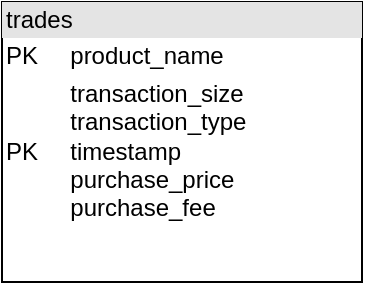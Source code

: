 <mxfile version="16.5.3" type="github">
  <diagram name="Page-1" id="9f46799a-70d6-7492-0946-bef42562c5a5">
    <mxGraphModel dx="1422" dy="752" grid="1" gridSize="10" guides="1" tooltips="1" connect="1" arrows="1" fold="1" page="1" pageScale="1" pageWidth="1100" pageHeight="850" background="none" math="0" shadow="0">
      <root>
        <mxCell id="0" />
        <mxCell id="1" parent="0" />
        <mxCell id="5zOA6MlZxXl9s9JO-522-14" value="&lt;div style=&quot;box-sizing: border-box ; width: 100% ; background: #e4e4e4 ; padding: 2px&quot;&gt;trades&lt;/div&gt;&lt;table style=&quot;width: 100% ; font-size: 1em&quot; cellspacing=&quot;0&quot; cellpadding=&quot;2&quot;&gt;&lt;tbody&gt;&lt;tr&gt;&lt;td&gt;PK&lt;/td&gt;&lt;td&gt;product_name&lt;/td&gt;&lt;/tr&gt;&lt;tr&gt;&lt;td&gt;PK&lt;br&gt;&lt;/td&gt;&lt;td&gt;transaction_size&lt;br&gt;transaction_type&lt;br&gt;timestamp&lt;br&gt;purchase_price&lt;br&gt;purchase_fee&lt;br&gt;&lt;/td&gt;&lt;/tr&gt;&lt;tr&gt;&lt;td&gt;&lt;br&gt;&lt;/td&gt;&lt;td&gt;&lt;br&gt;&lt;br&gt;&lt;/td&gt;&lt;/tr&gt;&lt;/tbody&gt;&lt;/table&gt;" style="verticalAlign=top;align=left;overflow=fill;html=1;" parent="1" vertex="1">
          <mxGeometry x="100" y="90" width="180" height="140" as="geometry" />
        </mxCell>
      </root>
    </mxGraphModel>
  </diagram>
</mxfile>
